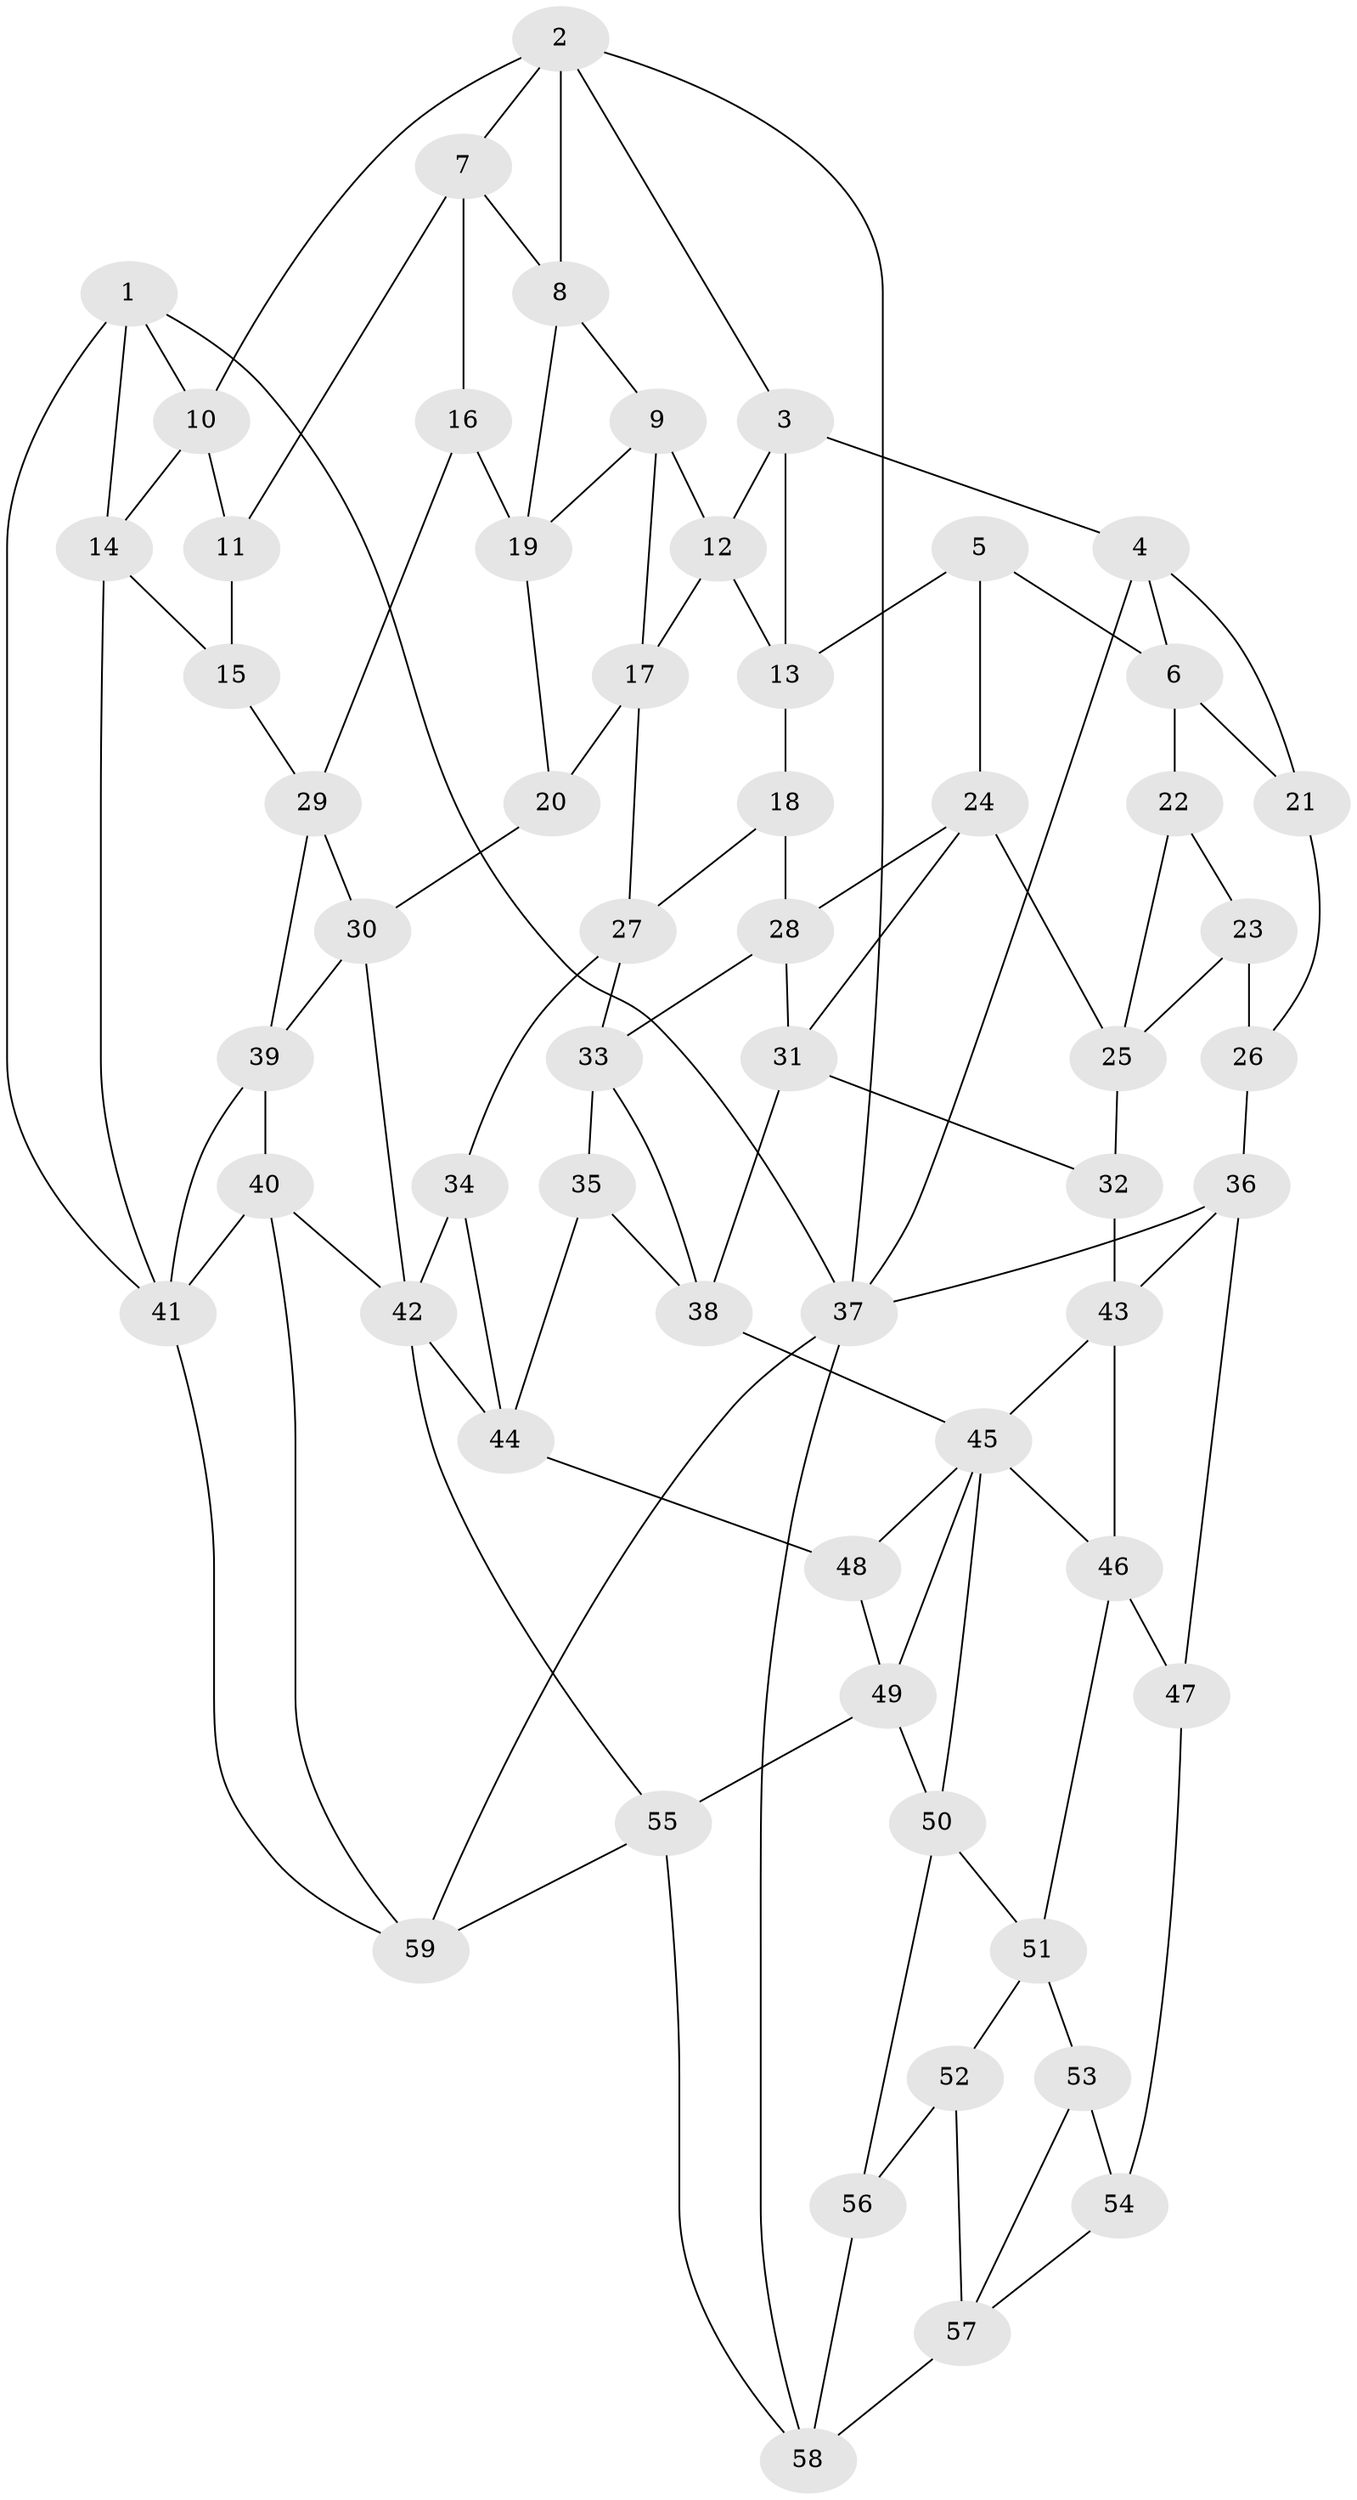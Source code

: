 // original degree distribution, {3: 0.017094017094017096, 6: 0.19658119658119658, 5: 0.5641025641025641, 4: 0.2222222222222222}
// Generated by graph-tools (version 1.1) at 2025/27/03/09/25 03:27:16]
// undirected, 59 vertices, 112 edges
graph export_dot {
graph [start="1"]
  node [color=gray90,style=filled];
  1;
  2;
  3;
  4;
  5;
  6;
  7;
  8;
  9;
  10;
  11;
  12;
  13;
  14;
  15;
  16;
  17;
  18;
  19;
  20;
  21;
  22;
  23;
  24;
  25;
  26;
  27;
  28;
  29;
  30;
  31;
  32;
  33;
  34;
  35;
  36;
  37;
  38;
  39;
  40;
  41;
  42;
  43;
  44;
  45;
  46;
  47;
  48;
  49;
  50;
  51;
  52;
  53;
  54;
  55;
  56;
  57;
  58;
  59;
  1 -- 10 [weight=1.0];
  1 -- 14 [weight=1.0];
  1 -- 37 [weight=1.0];
  1 -- 41 [weight=1.0];
  2 -- 3 [weight=1.0];
  2 -- 7 [weight=1.0];
  2 -- 8 [weight=1.0];
  2 -- 10 [weight=1.0];
  2 -- 37 [weight=1.0];
  3 -- 4 [weight=1.0];
  3 -- 12 [weight=1.0];
  3 -- 13 [weight=1.0];
  4 -- 6 [weight=1.0];
  4 -- 21 [weight=1.0];
  4 -- 37 [weight=1.0];
  5 -- 6 [weight=1.0];
  5 -- 13 [weight=1.0];
  5 -- 24 [weight=1.0];
  6 -- 21 [weight=1.0];
  6 -- 22 [weight=1.0];
  7 -- 8 [weight=1.0];
  7 -- 11 [weight=1.0];
  7 -- 16 [weight=1.0];
  8 -- 9 [weight=1.0];
  8 -- 19 [weight=1.0];
  9 -- 12 [weight=1.0];
  9 -- 17 [weight=1.0];
  9 -- 19 [weight=1.0];
  10 -- 11 [weight=1.0];
  10 -- 14 [weight=1.0];
  11 -- 15 [weight=2.0];
  12 -- 13 [weight=1.0];
  12 -- 17 [weight=1.0];
  13 -- 18 [weight=1.0];
  14 -- 15 [weight=1.0];
  14 -- 41 [weight=1.0];
  15 -- 29 [weight=1.0];
  16 -- 19 [weight=1.0];
  16 -- 29 [weight=1.0];
  17 -- 20 [weight=1.0];
  17 -- 27 [weight=1.0];
  18 -- 27 [weight=1.0];
  18 -- 28 [weight=1.0];
  19 -- 20 [weight=1.0];
  20 -- 30 [weight=1.0];
  21 -- 26 [weight=1.0];
  22 -- 23 [weight=1.0];
  22 -- 25 [weight=1.0];
  23 -- 25 [weight=1.0];
  23 -- 26 [weight=2.0];
  24 -- 25 [weight=1.0];
  24 -- 28 [weight=1.0];
  24 -- 31 [weight=1.0];
  25 -- 32 [weight=1.0];
  26 -- 36 [weight=1.0];
  27 -- 33 [weight=1.0];
  27 -- 34 [weight=1.0];
  28 -- 31 [weight=1.0];
  28 -- 33 [weight=1.0];
  29 -- 30 [weight=1.0];
  29 -- 39 [weight=1.0];
  30 -- 39 [weight=1.0];
  30 -- 42 [weight=1.0];
  31 -- 32 [weight=1.0];
  31 -- 38 [weight=1.0];
  32 -- 43 [weight=2.0];
  33 -- 35 [weight=1.0];
  33 -- 38 [weight=1.0];
  34 -- 42 [weight=2.0];
  34 -- 44 [weight=1.0];
  35 -- 38 [weight=1.0];
  35 -- 44 [weight=1.0];
  36 -- 37 [weight=1.0];
  36 -- 43 [weight=1.0];
  36 -- 47 [weight=1.0];
  37 -- 58 [weight=1.0];
  37 -- 59 [weight=1.0];
  38 -- 45 [weight=1.0];
  39 -- 40 [weight=1.0];
  39 -- 41 [weight=1.0];
  40 -- 41 [weight=1.0];
  40 -- 42 [weight=1.0];
  40 -- 59 [weight=1.0];
  41 -- 59 [weight=1.0];
  42 -- 44 [weight=1.0];
  42 -- 55 [weight=1.0];
  43 -- 45 [weight=1.0];
  43 -- 46 [weight=1.0];
  44 -- 48 [weight=2.0];
  45 -- 46 [weight=1.0];
  45 -- 48 [weight=1.0];
  45 -- 49 [weight=1.0];
  45 -- 50 [weight=1.0];
  46 -- 47 [weight=1.0];
  46 -- 51 [weight=1.0];
  47 -- 54 [weight=1.0];
  48 -- 49 [weight=1.0];
  49 -- 50 [weight=1.0];
  49 -- 55 [weight=1.0];
  50 -- 51 [weight=1.0];
  50 -- 56 [weight=1.0];
  51 -- 52 [weight=1.0];
  51 -- 53 [weight=1.0];
  52 -- 56 [weight=2.0];
  52 -- 57 [weight=1.0];
  53 -- 54 [weight=2.0];
  53 -- 57 [weight=1.0];
  54 -- 57 [weight=1.0];
  55 -- 58 [weight=1.0];
  55 -- 59 [weight=1.0];
  56 -- 58 [weight=1.0];
  57 -- 58 [weight=1.0];
}

